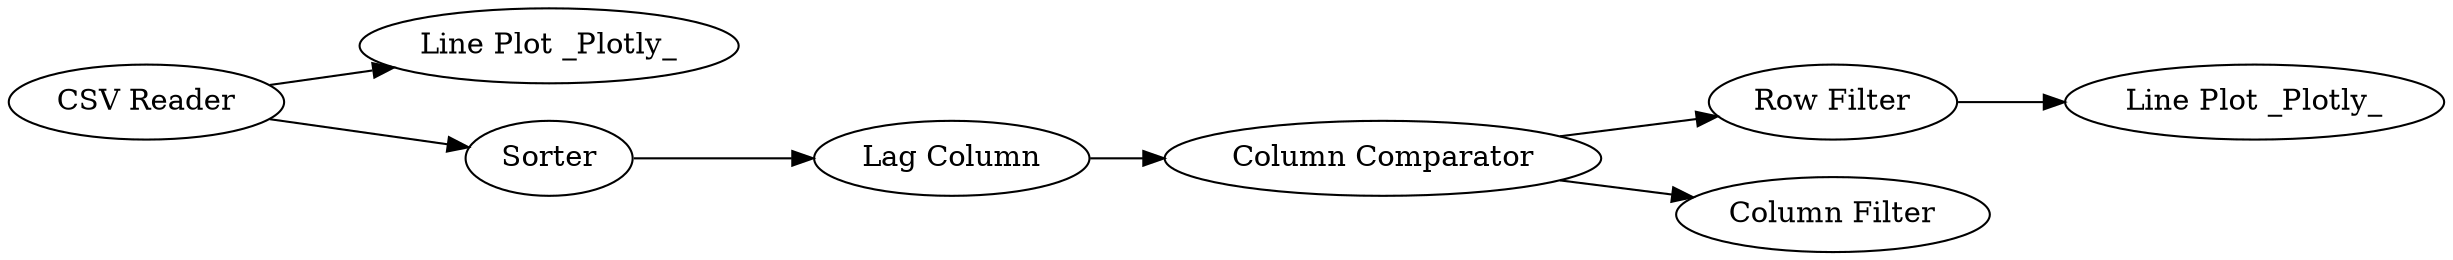 digraph {
	7 -> 8
	1 -> 4
	3 -> 5
	5 -> 6
	1 -> 2
	2 -> 3
	5 -> 7
	5 [label="Column Comparator"]
	1 [label="CSV Reader"]
	7 [label="Row Filter"]
	4 [label="Line Plot _Plotly_"]
	6 [label="Column Filter"]
	8 [label="Line Plot _Plotly_"]
	3 [label="Lag Column"]
	2 [label=Sorter]
	rankdir=LR
}
